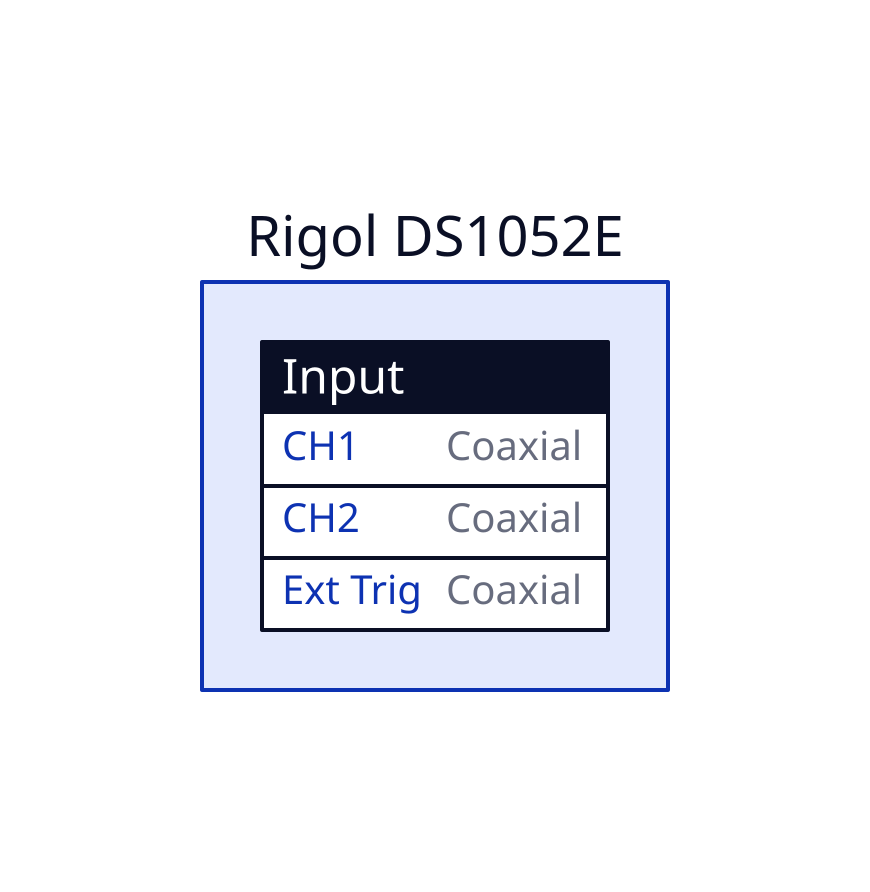 rigol: {
  label: "Rigol DS1052E "
  Input: {
    shape: "sql_table"
    CH1: Coaxial
    CH2: Coaxial
    Ext Trig: Coaxial
  }
}
